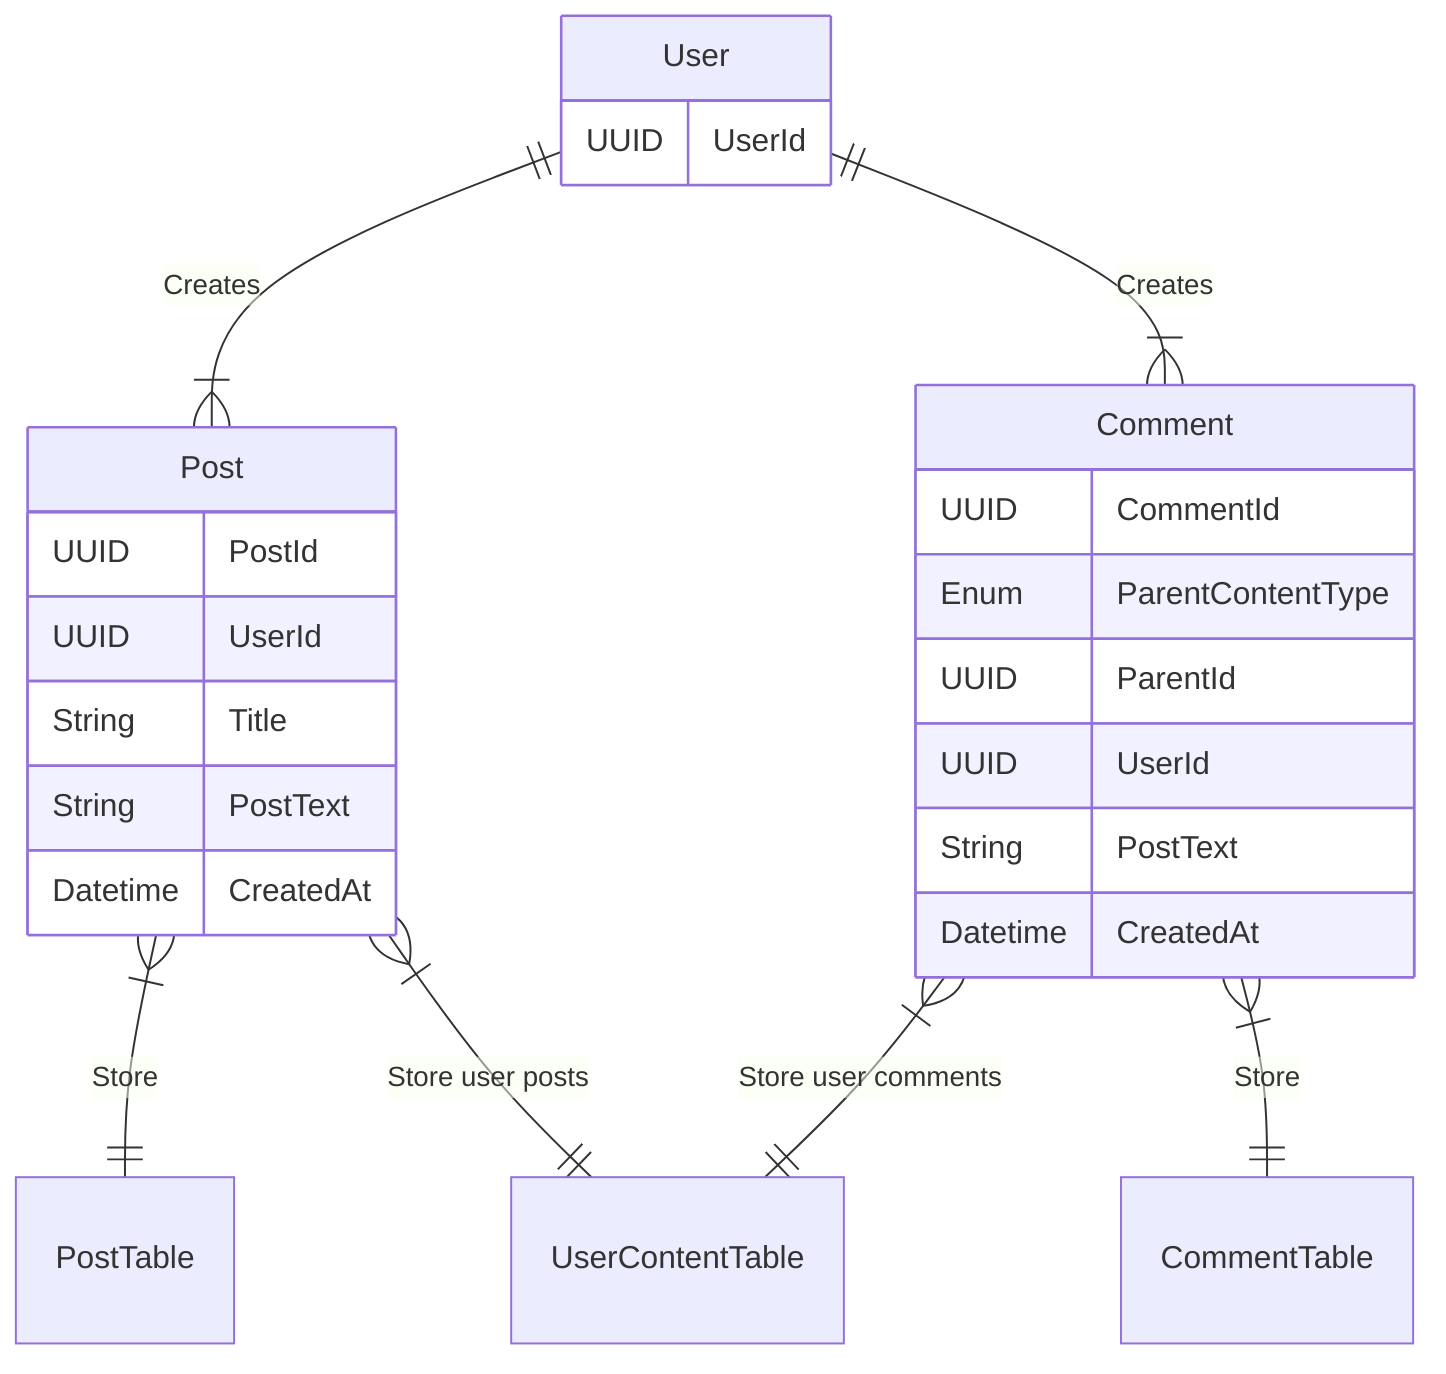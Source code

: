 erDiagram
    User ||--|{ Post : "Creates"
    User ||--|{ Comment : "Creates"

    Post }|--|| PostTable : "Store"
    Post }|--|| UserContentTable : "Store user posts"
    
    Comment }|--|| UserContentTable : "Store user comments"
    Comment }|--|| CommentTable : "Store"

    User {
        UUID UserId
    }
    Post {
        UUID PostId
        UUID UserId
        String Title
        String PostText
        Datetime CreatedAt
    }
    Comment {
        UUID CommentId
        Enum ParentContentType
        UUID ParentId
        UUID UserId
        String PostText
        Datetime CreatedAt
    }